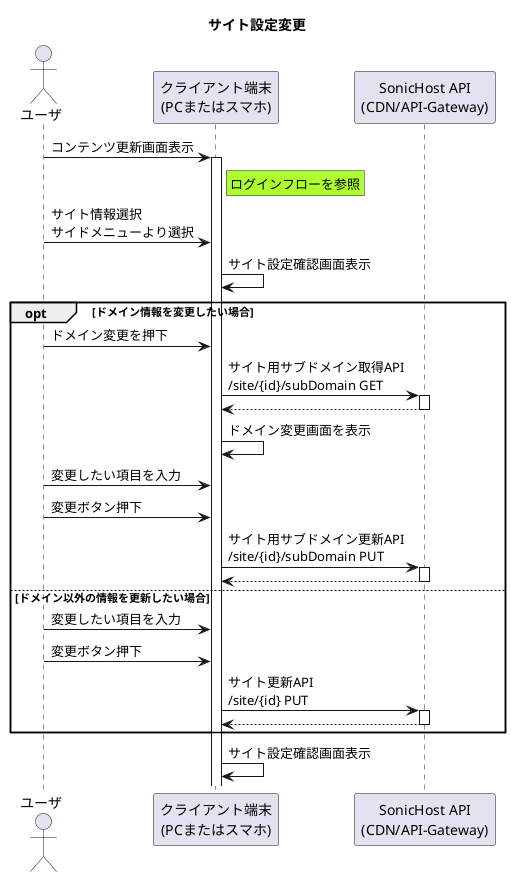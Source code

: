 @startuml  サイト設定変更
title サイト設定変更

' アクター定義
actor "ユーザ" as user
participant "クライアント端末\n(PCまたはスマホ)" as device
participant "SonicHost API\n(CDN/API-Gateway)" as api

user -> device ++: コンテンツ更新画面表示
rnote right of device #GreenYellow
    ログインフローを参照
end note
user -> device : サイト情報選択\nサイドメニューより選択
device -> device : サイト設定確認画面表示

opt ドメイン情報を変更したい場合
    user -> device : ドメイン変更を押下
    device -> api ++ : サイト用サブドメイン取得API \n/site/{id}/subDomain GET
    device <-- api --
    device -> device : ドメイン変更画面を表示
    user -> device : 変更したい項目を入力
    user -> device : 変更ボタン押下
    device -> api ++ : サイト用サブドメイン更新API \n/site/{id}/subDomain PUT
    device <-- api --
else ドメイン以外の情報を更新したい場合
    user -> device : 変更したい項目を入力
    user -> device : 変更ボタン押下
    device -> api ++ : サイト更新API \n/site/{id} PUT
    device <-- api --
end
device -> device : サイト設定確認画面表示
